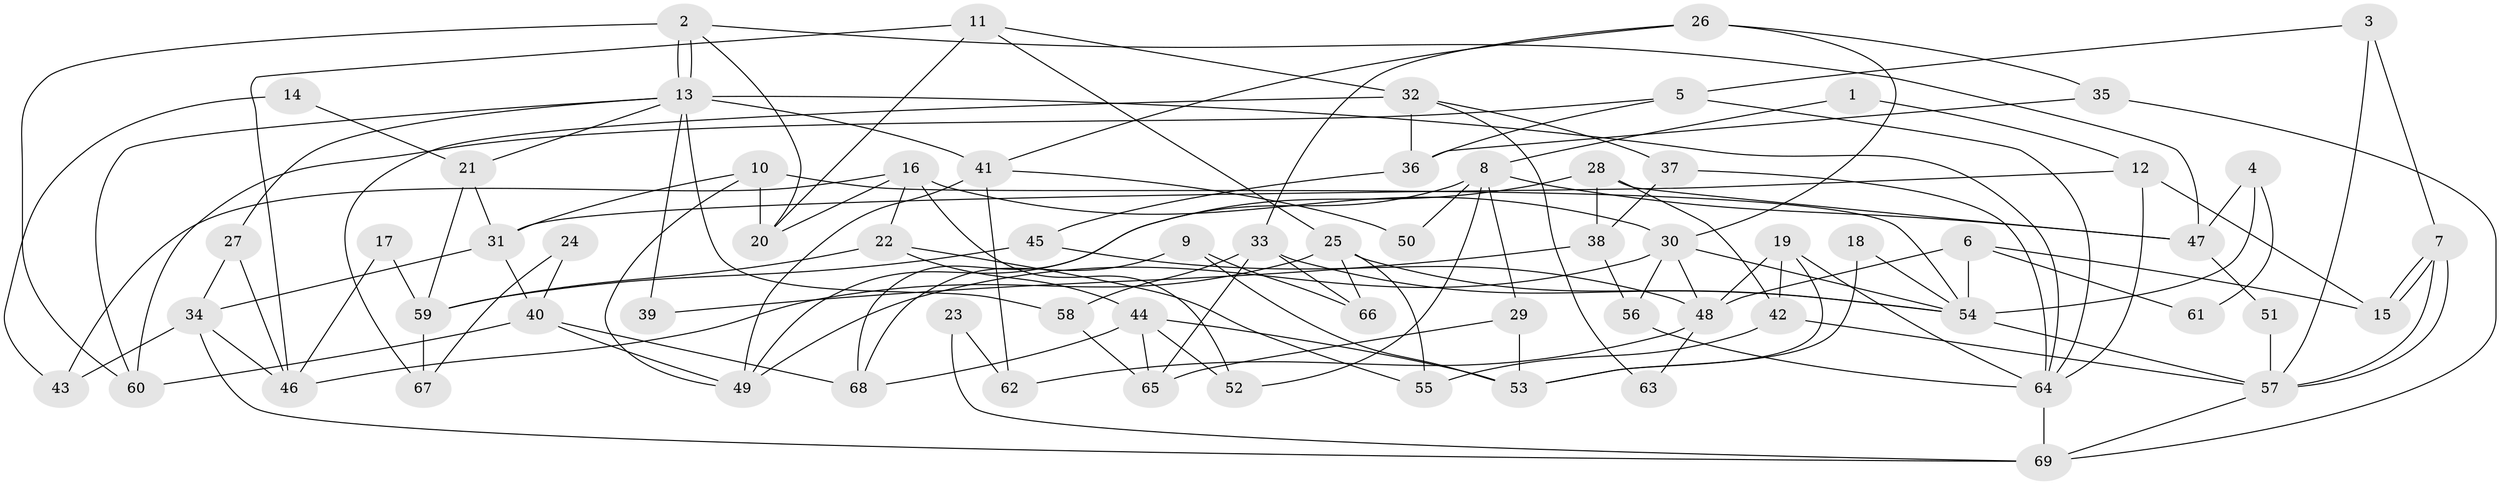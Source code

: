 // coarse degree distribution, {2: 0.14583333333333334, 9: 0.0625, 4: 0.20833333333333334, 3: 0.22916666666666666, 8: 0.0625, 5: 0.16666666666666666, 7: 0.0625, 11: 0.020833333333333332, 6: 0.041666666666666664}
// Generated by graph-tools (version 1.1) at 2025/18/03/04/25 18:18:43]
// undirected, 69 vertices, 138 edges
graph export_dot {
graph [start="1"]
  node [color=gray90,style=filled];
  1;
  2;
  3;
  4;
  5;
  6;
  7;
  8;
  9;
  10;
  11;
  12;
  13;
  14;
  15;
  16;
  17;
  18;
  19;
  20;
  21;
  22;
  23;
  24;
  25;
  26;
  27;
  28;
  29;
  30;
  31;
  32;
  33;
  34;
  35;
  36;
  37;
  38;
  39;
  40;
  41;
  42;
  43;
  44;
  45;
  46;
  47;
  48;
  49;
  50;
  51;
  52;
  53;
  54;
  55;
  56;
  57;
  58;
  59;
  60;
  61;
  62;
  63;
  64;
  65;
  66;
  67;
  68;
  69;
  1 -- 8;
  1 -- 12;
  2 -- 47;
  2 -- 13;
  2 -- 13;
  2 -- 20;
  2 -- 60;
  3 -- 57;
  3 -- 7;
  3 -- 5;
  4 -- 47;
  4 -- 54;
  4 -- 61;
  5 -- 60;
  5 -- 36;
  5 -- 64;
  6 -- 48;
  6 -- 54;
  6 -- 15;
  6 -- 61;
  7 -- 15;
  7 -- 15;
  7 -- 57;
  7 -- 57;
  8 -- 29;
  8 -- 68;
  8 -- 47;
  8 -- 50;
  8 -- 52;
  9 -- 66;
  9 -- 68;
  9 -- 53;
  10 -- 31;
  10 -- 54;
  10 -- 20;
  10 -- 49;
  11 -- 46;
  11 -- 20;
  11 -- 25;
  11 -- 32;
  12 -- 64;
  12 -- 15;
  12 -- 31;
  13 -- 64;
  13 -- 21;
  13 -- 27;
  13 -- 39;
  13 -- 41;
  13 -- 58;
  13 -- 60;
  14 -- 43;
  14 -- 21;
  16 -- 52;
  16 -- 20;
  16 -- 22;
  16 -- 30;
  16 -- 43;
  17 -- 59;
  17 -- 46;
  18 -- 53;
  18 -- 54;
  19 -- 42;
  19 -- 48;
  19 -- 53;
  19 -- 64;
  21 -- 31;
  21 -- 59;
  22 -- 44;
  22 -- 55;
  22 -- 59;
  23 -- 62;
  23 -- 69;
  24 -- 40;
  24 -- 67;
  25 -- 46;
  25 -- 54;
  25 -- 55;
  25 -- 66;
  26 -- 35;
  26 -- 41;
  26 -- 30;
  26 -- 33;
  27 -- 34;
  27 -- 46;
  28 -- 49;
  28 -- 42;
  28 -- 38;
  28 -- 47;
  29 -- 53;
  29 -- 65;
  30 -- 48;
  30 -- 49;
  30 -- 54;
  30 -- 56;
  31 -- 40;
  31 -- 34;
  32 -- 37;
  32 -- 36;
  32 -- 63;
  32 -- 67;
  33 -- 54;
  33 -- 58;
  33 -- 65;
  33 -- 66;
  34 -- 69;
  34 -- 43;
  34 -- 46;
  35 -- 36;
  35 -- 69;
  36 -- 45;
  37 -- 64;
  37 -- 38;
  38 -- 56;
  38 -- 39;
  40 -- 60;
  40 -- 49;
  40 -- 68;
  41 -- 49;
  41 -- 50;
  41 -- 62;
  42 -- 57;
  42 -- 55;
  44 -- 65;
  44 -- 53;
  44 -- 52;
  44 -- 68;
  45 -- 59;
  45 -- 48;
  47 -- 51;
  48 -- 62;
  48 -- 63;
  51 -- 57;
  54 -- 57;
  56 -- 64;
  57 -- 69;
  58 -- 65;
  59 -- 67;
  64 -- 69;
}
